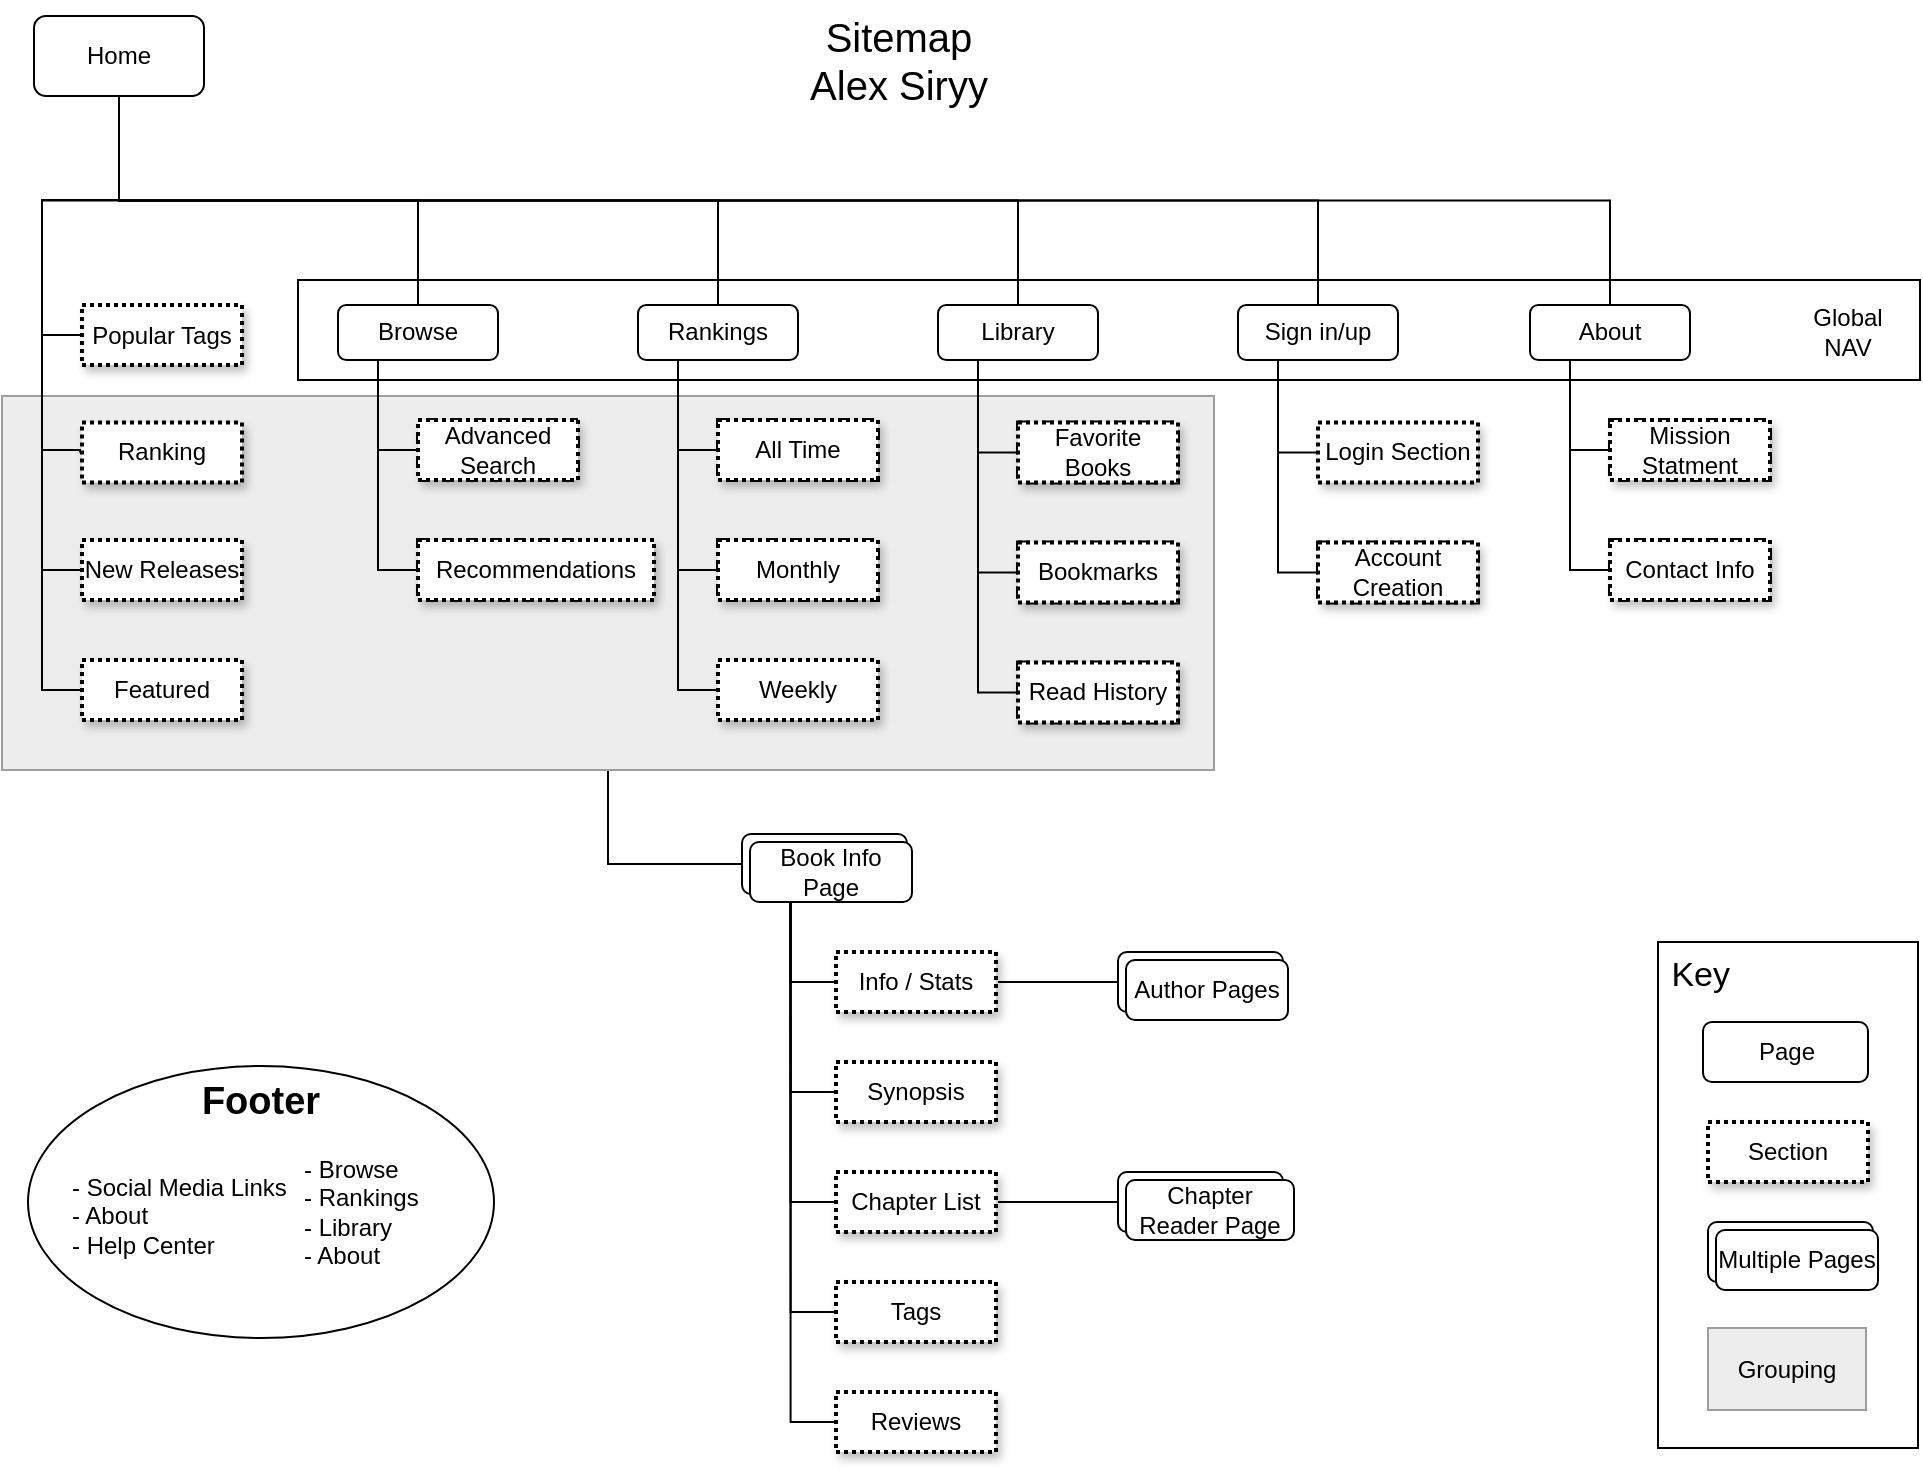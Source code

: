 <mxfile version="14.4.4" type="device"><diagram id="WCcb6gud-8XeJ8IK4ib3" name="Page-1"><mxGraphModel dx="1955" dy="945" grid="0" gridSize="10" guides="1" tooltips="1" connect="1" arrows="1" fold="1" page="1" pageScale="1" pageWidth="850" pageHeight="1100" math="0" shadow="0"><root><mxCell id="0"/><mxCell id="1" parent="0"/><mxCell id="x2M3BNCnsF9kp27fjZBf-50" style="edgeStyle=orthogonalEdgeStyle;rounded=0;orthogonalLoop=1;jettySize=auto;html=1;exitX=0.5;exitY=1;exitDx=0;exitDy=0;entryX=0;entryY=0.5;entryDx=0;entryDy=0;endArrow=none;endFill=0;" edge="1" parent="1" source="x2M3BNCnsF9kp27fjZBf-49" target="x2M3BNCnsF9kp27fjZBf-19"><mxGeometry relative="1" as="geometry"/></mxCell><mxCell id="x2M3BNCnsF9kp27fjZBf-49" value="" style="rounded=0;whiteSpace=wrap;html=1;fillColor=#EDEDED;strokeColor=#9E9E9E;" vertex="1" parent="1"><mxGeometry x="9" y="211" width="606" height="187" as="geometry"/></mxCell><mxCell id="4Jh07aCgzijwWFXgpXDu-1" value="" style="rounded=0;whiteSpace=wrap;html=1;fillColor=none;" parent="1" vertex="1"><mxGeometry x="157" y="153" width="811" height="50" as="geometry"/></mxCell><mxCell id="4Jh07aCgzijwWFXgpXDu-36" style="edgeStyle=orthogonalEdgeStyle;rounded=0;orthogonalLoop=1;jettySize=auto;html=1;exitX=0.25;exitY=1;exitDx=0;exitDy=0;entryX=0;entryY=0.5;entryDx=0;entryDy=0;endArrow=none;endFill=0;" parent="1" source="4Jh07aCgzijwWFXgpXDu-2" target="4Jh07aCgzijwWFXgpXDu-15" edge="1"><mxGeometry relative="1" as="geometry"/></mxCell><mxCell id="4Jh07aCgzijwWFXgpXDu-37" style="edgeStyle=orthogonalEdgeStyle;rounded=0;orthogonalLoop=1;jettySize=auto;html=1;exitX=0.25;exitY=1;exitDx=0;exitDy=0;entryX=0;entryY=0.5;entryDx=0;entryDy=0;endArrow=none;endFill=0;" parent="1" source="4Jh07aCgzijwWFXgpXDu-2" target="4Jh07aCgzijwWFXgpXDu-16" edge="1"><mxGeometry relative="1" as="geometry"/></mxCell><mxCell id="4Jh07aCgzijwWFXgpXDu-2" value="Browse" style="rounded=1;whiteSpace=wrap;html=1;" parent="1" vertex="1"><mxGeometry x="177" y="165.5" width="80" height="27.5" as="geometry"/></mxCell><mxCell id="4Jh07aCgzijwWFXgpXDu-39" style="edgeStyle=orthogonalEdgeStyle;rounded=0;orthogonalLoop=1;jettySize=auto;html=1;exitX=0.25;exitY=1;exitDx=0;exitDy=0;entryX=0;entryY=0.5;entryDx=0;entryDy=0;endArrow=none;endFill=0;" parent="1" source="4Jh07aCgzijwWFXgpXDu-3" target="4Jh07aCgzijwWFXgpXDu-19" edge="1"><mxGeometry relative="1" as="geometry"/></mxCell><mxCell id="4Jh07aCgzijwWFXgpXDu-40" style="edgeStyle=orthogonalEdgeStyle;rounded=0;orthogonalLoop=1;jettySize=auto;html=1;exitX=0.25;exitY=1;exitDx=0;exitDy=0;entryX=0;entryY=0.5;entryDx=0;entryDy=0;endArrow=none;endFill=0;" parent="1" source="4Jh07aCgzijwWFXgpXDu-3" target="4Jh07aCgzijwWFXgpXDu-20" edge="1"><mxGeometry relative="1" as="geometry"/></mxCell><mxCell id="4Jh07aCgzijwWFXgpXDu-3" value="Rankings" style="rounded=1;whiteSpace=wrap;html=1;" parent="1" vertex="1"><mxGeometry x="327" y="165.5" width="80" height="27.5" as="geometry"/></mxCell><mxCell id="4Jh07aCgzijwWFXgpXDu-41" style="edgeStyle=orthogonalEdgeStyle;rounded=0;orthogonalLoop=1;jettySize=auto;html=1;exitX=0.25;exitY=1;exitDx=0;exitDy=0;entryX=0;entryY=0.5;entryDx=0;entryDy=0;endArrow=none;endFill=0;" parent="1" source="4Jh07aCgzijwWFXgpXDu-4" target="4Jh07aCgzijwWFXgpXDu-21" edge="1"><mxGeometry relative="1" as="geometry"/></mxCell><mxCell id="4Jh07aCgzijwWFXgpXDu-42" style="edgeStyle=orthogonalEdgeStyle;rounded=0;orthogonalLoop=1;jettySize=auto;html=1;exitX=0.25;exitY=1;exitDx=0;exitDy=0;entryX=0;entryY=0.5;entryDx=0;entryDy=0;endArrow=none;endFill=0;" parent="1" source="4Jh07aCgzijwWFXgpXDu-4" target="4Jh07aCgzijwWFXgpXDu-22" edge="1"><mxGeometry relative="1" as="geometry"/></mxCell><mxCell id="4Jh07aCgzijwWFXgpXDu-4" value="About" style="rounded=1;whiteSpace=wrap;html=1;" parent="1" vertex="1"><mxGeometry x="773" y="165.5" width="80" height="27.5" as="geometry"/></mxCell><mxCell id="4Jh07aCgzijwWFXgpXDu-43" style="edgeStyle=orthogonalEdgeStyle;rounded=0;orthogonalLoop=1;jettySize=auto;html=1;exitX=0.25;exitY=1;exitDx=0;exitDy=0;entryX=0;entryY=0.5;entryDx=0;entryDy=0;endArrow=none;endFill=0;" parent="1" source="4Jh07aCgzijwWFXgpXDu-5" target="4Jh07aCgzijwWFXgpXDu-23" edge="1"><mxGeometry relative="1" as="geometry"/></mxCell><mxCell id="4Jh07aCgzijwWFXgpXDu-44" style="edgeStyle=orthogonalEdgeStyle;rounded=0;orthogonalLoop=1;jettySize=auto;html=1;exitX=0.25;exitY=1;exitDx=0;exitDy=0;entryX=0;entryY=0.5;entryDx=0;entryDy=0;endArrow=none;endFill=0;" parent="1" source="4Jh07aCgzijwWFXgpXDu-5" target="4Jh07aCgzijwWFXgpXDu-24" edge="1"><mxGeometry relative="1" as="geometry"/></mxCell><mxCell id="4Jh07aCgzijwWFXgpXDu-45" style="edgeStyle=orthogonalEdgeStyle;rounded=0;orthogonalLoop=1;jettySize=auto;html=1;exitX=0.25;exitY=1;exitDx=0;exitDy=0;entryX=0;entryY=0.5;entryDx=0;entryDy=0;endArrow=none;endFill=0;" parent="1" source="4Jh07aCgzijwWFXgpXDu-5" target="4Jh07aCgzijwWFXgpXDu-25" edge="1"><mxGeometry relative="1" as="geometry"/></mxCell><mxCell id="4Jh07aCgzijwWFXgpXDu-5" value="Library" style="rounded=1;whiteSpace=wrap;html=1;" parent="1" vertex="1"><mxGeometry x="477" y="165.5" width="80" height="27.5" as="geometry"/></mxCell><mxCell id="4Jh07aCgzijwWFXgpXDu-47" style="edgeStyle=orthogonalEdgeStyle;rounded=0;orthogonalLoop=1;jettySize=auto;html=1;exitX=0.25;exitY=1;exitDx=0;exitDy=0;entryX=0;entryY=0.5;entryDx=0;entryDy=0;endArrow=none;endFill=0;" parent="1" source="4Jh07aCgzijwWFXgpXDu-6" target="4Jh07aCgzijwWFXgpXDu-27" edge="1"><mxGeometry relative="1" as="geometry"/></mxCell><mxCell id="4Jh07aCgzijwWFXgpXDu-48" style="edgeStyle=orthogonalEdgeStyle;rounded=0;orthogonalLoop=1;jettySize=auto;html=1;exitX=0.25;exitY=1;exitDx=0;exitDy=0;entryX=0;entryY=0.5;entryDx=0;entryDy=0;endArrow=none;endFill=0;" parent="1" source="4Jh07aCgzijwWFXgpXDu-6" target="4Jh07aCgzijwWFXgpXDu-28" edge="1"><mxGeometry relative="1" as="geometry"/></mxCell><mxCell id="4Jh07aCgzijwWFXgpXDu-6" value="Sign in/up" style="rounded=1;whiteSpace=wrap;html=1;" parent="1" vertex="1"><mxGeometry x="627" y="165.5" width="80" height="27.5" as="geometry"/></mxCell><mxCell id="4Jh07aCgzijwWFXgpXDu-9" style="edgeStyle=orthogonalEdgeStyle;rounded=0;orthogonalLoop=1;jettySize=auto;html=1;exitX=0.5;exitY=1;exitDx=0;exitDy=0;entryX=0.5;entryY=0;entryDx=0;entryDy=0;endArrow=none;endFill=0;" parent="1" source="4Jh07aCgzijwWFXgpXDu-8" target="4Jh07aCgzijwWFXgpXDu-2" edge="1"><mxGeometry relative="1" as="geometry"/></mxCell><mxCell id="4Jh07aCgzijwWFXgpXDu-10" style="edgeStyle=orthogonalEdgeStyle;rounded=0;orthogonalLoop=1;jettySize=auto;html=1;exitX=0.5;exitY=1;exitDx=0;exitDy=0;entryX=0.5;entryY=0;entryDx=0;entryDy=0;endArrow=none;endFill=0;" parent="1" source="4Jh07aCgzijwWFXgpXDu-8" target="4Jh07aCgzijwWFXgpXDu-3" edge="1"><mxGeometry relative="1" as="geometry"/></mxCell><mxCell id="4Jh07aCgzijwWFXgpXDu-11" style="edgeStyle=orthogonalEdgeStyle;rounded=0;orthogonalLoop=1;jettySize=auto;html=1;exitX=0.5;exitY=1;exitDx=0;exitDy=0;entryX=0.5;entryY=0;entryDx=0;entryDy=0;endArrow=none;endFill=0;" parent="1" source="4Jh07aCgzijwWFXgpXDu-8" target="4Jh07aCgzijwWFXgpXDu-4" edge="1"><mxGeometry relative="1" as="geometry"/></mxCell><mxCell id="4Jh07aCgzijwWFXgpXDu-12" style="edgeStyle=orthogonalEdgeStyle;rounded=0;orthogonalLoop=1;jettySize=auto;html=1;exitX=0.5;exitY=1;exitDx=0;exitDy=0;endArrow=none;endFill=0;" parent="1" source="4Jh07aCgzijwWFXgpXDu-8" target="4Jh07aCgzijwWFXgpXDu-5" edge="1"><mxGeometry relative="1" as="geometry"/></mxCell><mxCell id="4Jh07aCgzijwWFXgpXDu-13" style="edgeStyle=orthogonalEdgeStyle;rounded=0;orthogonalLoop=1;jettySize=auto;html=1;exitX=0.5;exitY=1;exitDx=0;exitDy=0;entryX=0.5;entryY=0;entryDx=0;entryDy=0;endArrow=none;endFill=0;" parent="1" source="4Jh07aCgzijwWFXgpXDu-8" target="4Jh07aCgzijwWFXgpXDu-6" edge="1"><mxGeometry relative="1" as="geometry"/></mxCell><mxCell id="4Jh07aCgzijwWFXgpXDu-14" style="edgeStyle=orthogonalEdgeStyle;rounded=0;orthogonalLoop=1;jettySize=auto;html=1;exitX=0.5;exitY=1;exitDx=0;exitDy=0;entryX=0;entryY=0.5;entryDx=0;entryDy=0;endArrow=none;endFill=0;" parent="1" source="4Jh07aCgzijwWFXgpXDu-8" target="x2M3BNCnsF9kp27fjZBf-11" edge="1"><mxGeometry relative="1" as="geometry"><Array as="points"><mxPoint x="68" y="113"/><mxPoint x="29" y="113"/><mxPoint x="29" y="238"/></Array></mxGeometry></mxCell><mxCell id="4Jh07aCgzijwWFXgpXDu-8" value="&lt;div&gt;Home&lt;/div&gt;" style="rounded=1;whiteSpace=wrap;html=1;" parent="1" vertex="1"><mxGeometry x="25" y="21" width="85" height="40" as="geometry"/></mxCell><mxCell id="4Jh07aCgzijwWFXgpXDu-15" value="Hydration" style="rounded=0;whiteSpace=wrap;html=1;fillColor=#ffffff;dashed=1;strokeWidth=2;dashPattern=1 2;perimeterSpacing=1;glass=0;sketch=0;shadow=1;" parent="1" vertex="1"><mxGeometry x="217" y="223" width="80" height="30" as="geometry"/></mxCell><mxCell id="4Jh07aCgzijwWFXgpXDu-16" value="Your Gx System" style="rounded=0;whiteSpace=wrap;html=1;fillColor=#ffffff;dashed=1;strokeWidth=2;" parent="1" vertex="1"><mxGeometry x="217" y="283" width="80" height="30" as="geometry"/></mxCell><mxCell id="4Jh07aCgzijwWFXgpXDu-19" value="Gatorade Protein" style="rounded=0;whiteSpace=wrap;html=1;fillColor=#ffffff;dashed=1;strokeWidth=2;" parent="1" vertex="1"><mxGeometry x="367" y="223" width="80" height="30" as="geometry"/></mxCell><mxCell id="4Jh07aCgzijwWFXgpXDu-20" value="G ESSNTL" style="rounded=0;whiteSpace=wrap;html=1;fillColor=#ffffff;dashed=1;strokeWidth=2;" parent="1" vertex="1"><mxGeometry x="367" y="283" width="80" height="30" as="geometry"/></mxCell><mxCell id="4Jh07aCgzijwWFXgpXDu-21" value="Energy" style="rounded=0;whiteSpace=wrap;html=1;fillColor=#ffffff;dashed=1;strokeWidth=2;" parent="1" vertex="1"><mxGeometry x="813" y="223" width="80" height="30" as="geometry"/></mxCell><mxCell id="4Jh07aCgzijwWFXgpXDu-22" value="Endurance Collection" style="rounded=0;whiteSpace=wrap;html=1;fillColor=#ffffff;dashed=1;strokeWidth=2;" parent="1" vertex="1"><mxGeometry x="813" y="283" width="80" height="30" as="geometry"/></mxCell><mxCell id="4Jh07aCgzijwWFXgpXDu-23" value="Gx Bottles" style="rounded=0;whiteSpace=wrap;html=1;fillColor=#ffffff;dashed=1;strokeWidth=2;" parent="1" vertex="1"><mxGeometry x="517" y="224.25" width="80" height="30" as="geometry"/></mxCell><mxCell id="4Jh07aCgzijwWFXgpXDu-24" value="Gx Pods" style="rounded=0;whiteSpace=wrap;html=1;fillColor=#ffffff;dashed=1;strokeWidth=2;" parent="1" vertex="1"><mxGeometry x="517" y="284.25" width="80" height="30" as="geometry"/></mxCell><mxCell id="4Jh07aCgzijwWFXgpXDu-25" value="&lt;div&gt;Gx app&lt;/div&gt;" style="rounded=0;whiteSpace=wrap;html=1;fillColor=#ffffff;dashed=1;strokeWidth=2;" parent="1" vertex="1"><mxGeometry x="517" y="344.25" width="80" height="30" as="geometry"/></mxCell><mxCell id="4Jh07aCgzijwWFXgpXDu-27" value="Login Section" style="rounded=0;whiteSpace=wrap;html=1;fillColor=#ffffff;dashed=1;strokeWidth=2;dashPattern=1 1;shadow=1;" parent="1" vertex="1"><mxGeometry x="667" y="224.25" width="80" height="30" as="geometry"/></mxCell><mxCell id="4Jh07aCgzijwWFXgpXDu-28" value="Coolers and Jugs" style="rounded=0;whiteSpace=wrap;html=1;fillColor=#ffffff;dashed=1;strokeWidth=2;" parent="1" vertex="1"><mxGeometry x="667" y="284.25" width="80" height="30" as="geometry"/></mxCell><mxCell id="4Jh07aCgzijwWFXgpXDu-52" value="Advanced Search" style="rounded=0;whiteSpace=wrap;html=1;fillColor=#ffffff;dashed=1;strokeWidth=2;dashPattern=1 1;perimeterSpacing=1;glass=0;sketch=0;shadow=0;" parent="1" vertex="1"><mxGeometry x="217" y="223" width="80" height="30" as="geometry"/></mxCell><mxCell id="4Jh07aCgzijwWFXgpXDu-53" value="Recommendations" style="rounded=0;whiteSpace=wrap;html=1;fillColor=#ffffff;dashed=1;strokeWidth=2;shadow=1;dashPattern=1 1;" parent="1" vertex="1"><mxGeometry x="217" y="283" width="118" height="30" as="geometry"/></mxCell><mxCell id="4Jh07aCgzijwWFXgpXDu-55" value="Monthly" style="rounded=0;whiteSpace=wrap;html=1;fillColor=#ffffff;dashed=1;strokeWidth=2;shadow=1;dashPattern=1 1;" parent="1" vertex="1"><mxGeometry x="367" y="283" width="80" height="30" as="geometry"/></mxCell><mxCell id="4Jh07aCgzijwWFXgpXDu-56" value="All Time" style="rounded=0;whiteSpace=wrap;html=1;fillColor=#ffffff;dashed=1;strokeWidth=2;shadow=1;dashPattern=1 1;" parent="1" vertex="1"><mxGeometry x="367" y="223" width="80" height="30" as="geometry"/></mxCell><mxCell id="4Jh07aCgzijwWFXgpXDu-57" value="Mission Statment" style="rounded=0;whiteSpace=wrap;html=1;fillColor=#ffffff;dashed=1;strokeWidth=2;shadow=1;dashPattern=1 1;" parent="1" vertex="1"><mxGeometry x="813" y="223" width="80" height="30" as="geometry"/></mxCell><mxCell id="4Jh07aCgzijwWFXgpXDu-58" value="Contact Info" style="rounded=0;whiteSpace=wrap;html=1;fillColor=#ffffff;dashed=1;strokeWidth=2;shadow=1;dashPattern=1 1;" parent="1" vertex="1"><mxGeometry x="813" y="283" width="80" height="30" as="geometry"/></mxCell><mxCell id="4Jh07aCgzijwWFXgpXDu-59" value="Favorite Books" style="rounded=0;whiteSpace=wrap;html=1;fillColor=#ffffff;dashed=1;strokeWidth=2;shadow=1;dashPattern=1 1;" parent="1" vertex="1"><mxGeometry x="517" y="224.25" width="80" height="30" as="geometry"/></mxCell><mxCell id="4Jh07aCgzijwWFXgpXDu-60" value="Bookmarks" style="rounded=0;whiteSpace=wrap;html=1;fillColor=#ffffff;dashed=1;strokeWidth=2;shadow=1;dashPattern=1 1;" parent="1" vertex="1"><mxGeometry x="517" y="284.25" width="80" height="30" as="geometry"/></mxCell><mxCell id="4Jh07aCgzijwWFXgpXDu-61" value="Read History" style="rounded=0;whiteSpace=wrap;html=1;fillColor=#ffffff;dashed=1;strokeWidth=2;shadow=1;dashPattern=1 1;" parent="1" vertex="1"><mxGeometry x="517" y="344.25" width="80" height="30" as="geometry"/></mxCell><mxCell id="4Jh07aCgzijwWFXgpXDu-64" value="Account Creation" style="rounded=0;whiteSpace=wrap;html=1;fillColor=#ffffff;dashed=1;strokeWidth=2;shadow=1;dashPattern=1 1;" parent="1" vertex="1"><mxGeometry x="667" y="284.25" width="80" height="30" as="geometry"/></mxCell><mxCell id="4Jh07aCgzijwWFXgpXDu-67" value="&lt;font style=&quot;font-size: 17px&quot;&gt;&amp;nbsp;Key&lt;/font&gt;" style="rounded=0;whiteSpace=wrap;html=1;shadow=0;glass=0;sketch=0;strokeWidth=1;fillColor=#ffffff;align=left;verticalAlign=top;" parent="1" vertex="1"><mxGeometry x="837" y="484" width="130" height="253" as="geometry"/></mxCell><mxCell id="4Jh07aCgzijwWFXgpXDu-66" value="Page" style="rounded=1;whiteSpace=wrap;html=1;" parent="1" vertex="1"><mxGeometry x="859.5" y="524" width="82.5" height="30" as="geometry"/></mxCell><mxCell id="4Jh07aCgzijwWFXgpXDu-68" value="Section" style="rounded=0;whiteSpace=wrap;html=1;fillColor=#ffffff;dashed=1;strokeWidth=2;dashPattern=1 1;perimeterSpacing=1;glass=0;sketch=0;shadow=1;" parent="1" vertex="1"><mxGeometry x="862" y="574" width="80" height="30" as="geometry"/></mxCell><mxCell id="4Jh07aCgzijwWFXgpXDu-71" value="" style="rounded=1;whiteSpace=wrap;html=1;" parent="1" vertex="1"><mxGeometry x="862" y="624" width="82.5" height="30" as="geometry"/></mxCell><mxCell id="4Jh07aCgzijwWFXgpXDu-72" value="Multiple Pages" style="rounded=1;whiteSpace=wrap;html=1;" parent="1" vertex="1"><mxGeometry x="866" y="628" width="81" height="30" as="geometry"/></mxCell><mxCell id="4Jh07aCgzijwWFXgpXDu-73" value="&lt;div style=&quot;font-size: 19px;&quot;&gt;Footer&lt;/div&gt;" style="ellipse;whiteSpace=wrap;html=1;rounded=0;shadow=0;glass=0;sketch=0;strokeWidth=1;fillColor=#ffffff;align=center;verticalAlign=top;fontStyle=1;fontSize=19;" parent="1" vertex="1"><mxGeometry x="22" y="546" width="233" height="136" as="geometry"/></mxCell><mxCell id="4Jh07aCgzijwWFXgpXDu-74" value="&lt;div&gt;- Social Media Links&lt;/div&gt;&lt;div&gt;- About&lt;/div&gt;&lt;div&gt;- Help Center&lt;br&gt;&lt;/div&gt;" style="text;html=1;strokeColor=none;fillColor=none;align=left;verticalAlign=middle;whiteSpace=wrap;rounded=0;shadow=0;glass=0;sketch=0;" parent="1" vertex="1"><mxGeometry x="42" y="576" width="123" height="90" as="geometry"/></mxCell><mxCell id="4Jh07aCgzijwWFXgpXDu-75" value="&lt;div&gt;- Browse&lt;/div&gt;&lt;div&gt;- Rankings&lt;/div&gt;&lt;div&gt;- Library&lt;/div&gt;&lt;div&gt;- About&lt;br&gt;&lt;/div&gt;" style="text;html=1;strokeColor=none;fillColor=none;align=left;verticalAlign=middle;whiteSpace=wrap;rounded=0;shadow=0;glass=0;sketch=0;" parent="1" vertex="1"><mxGeometry x="158" y="574" width="132" height="90" as="geometry"/></mxCell><mxCell id="4Jh07aCgzijwWFXgpXDu-77" value="&lt;div style=&quot;font-size: 20px&quot;&gt;Sitemap&lt;/div&gt;Alex Siryy" style="text;html=1;strokeColor=none;fillColor=none;align=center;verticalAlign=middle;whiteSpace=wrap;rounded=0;shadow=0;glass=0;sketch=0;fontSize=20;" parent="1" vertex="1"><mxGeometry x="362" y="13" width="191" height="60" as="geometry"/></mxCell><mxCell id="x2M3BNCnsF9kp27fjZBf-2" value="Weekly" style="rounded=0;whiteSpace=wrap;html=1;fillColor=#ffffff;dashed=1;strokeWidth=2;shadow=1;dashPattern=1 1;" vertex="1" parent="1"><mxGeometry x="367" y="343" width="80" height="30" as="geometry"/></mxCell><mxCell id="x2M3BNCnsF9kp27fjZBf-8" style="edgeStyle=orthogonalEdgeStyle;rounded=0;orthogonalLoop=1;jettySize=auto;html=1;exitX=0.25;exitY=1;exitDx=0;exitDy=0;entryX=0;entryY=0.5;entryDx=0;entryDy=0;endArrow=none;endFill=0;" edge="1" parent="1" source="4Jh07aCgzijwWFXgpXDu-3" target="x2M3BNCnsF9kp27fjZBf-2"><mxGeometry relative="1" as="geometry"><mxPoint x="357" y="203" as="sourcePoint"/><mxPoint x="377" y="308" as="targetPoint"/></mxGeometry></mxCell><mxCell id="x2M3BNCnsF9kp27fjZBf-10" value="Global NAV" style="text;html=1;strokeColor=none;fillColor=none;align=center;verticalAlign=middle;whiteSpace=wrap;rounded=0;" vertex="1" parent="1"><mxGeometry x="912" y="169.25" width="40" height="20" as="geometry"/></mxCell><mxCell id="x2M3BNCnsF9kp27fjZBf-11" value="Ranking" style="rounded=0;whiteSpace=wrap;html=1;fillColor=#ffffff;dashed=1;strokeWidth=2;dashPattern=1 1;perimeterSpacing=1;glass=0;sketch=0;shadow=1;" vertex="1" parent="1"><mxGeometry x="49" y="224.25" width="80" height="30" as="geometry"/></mxCell><mxCell id="x2M3BNCnsF9kp27fjZBf-1" value="Popular Tags" style="rounded=0;whiteSpace=wrap;html=1;fillColor=#ffffff;dashed=1;strokeWidth=2;dashPattern=1 1;perimeterSpacing=1;glass=0;sketch=0;shadow=1;" vertex="1" parent="1"><mxGeometry x="49" y="165.5" width="80" height="30" as="geometry"/></mxCell><mxCell id="x2M3BNCnsF9kp27fjZBf-13" style="edgeStyle=orthogonalEdgeStyle;rounded=0;orthogonalLoop=1;jettySize=auto;html=1;exitX=0.5;exitY=1;exitDx=0;exitDy=0;endArrow=none;endFill=0;entryX=0;entryY=0.5;entryDx=0;entryDy=0;" edge="1" parent="1" source="4Jh07aCgzijwWFXgpXDu-8" target="x2M3BNCnsF9kp27fjZBf-1"><mxGeometry relative="1" as="geometry"><mxPoint x="67.5" y="61" as="sourcePoint"/><mxPoint x="-58" y="315" as="targetPoint"/></mxGeometry></mxCell><mxCell id="x2M3BNCnsF9kp27fjZBf-15" value="New Releases" style="rounded=0;whiteSpace=wrap;html=1;fillColor=#ffffff;dashed=1;strokeWidth=2;dashPattern=1 1;perimeterSpacing=1;glass=0;sketch=0;shadow=1;" vertex="1" parent="1"><mxGeometry x="49" y="283" width="80" height="30" as="geometry"/></mxCell><mxCell id="x2M3BNCnsF9kp27fjZBf-16" value="Featured" style="rounded=0;whiteSpace=wrap;html=1;fillColor=#ffffff;dashed=1;strokeWidth=2;dashPattern=1 1;perimeterSpacing=1;glass=0;sketch=0;shadow=1;" vertex="1" parent="1"><mxGeometry x="49" y="343" width="80" height="30" as="geometry"/></mxCell><mxCell id="x2M3BNCnsF9kp27fjZBf-17" style="edgeStyle=orthogonalEdgeStyle;rounded=0;orthogonalLoop=1;jettySize=auto;html=1;exitX=0.5;exitY=1;exitDx=0;exitDy=0;entryX=0;entryY=0.5;entryDx=0;entryDy=0;endArrow=none;endFill=0;" edge="1" parent="1" source="4Jh07aCgzijwWFXgpXDu-8" target="x2M3BNCnsF9kp27fjZBf-15"><mxGeometry relative="1" as="geometry"><mxPoint x="60.5" y="61" as="sourcePoint"/><mxPoint x="41.0" y="239.25" as="targetPoint"/><Array as="points"><mxPoint x="68" y="113"/><mxPoint x="29" y="113"/><mxPoint x="29" y="298"/></Array></mxGeometry></mxCell><mxCell id="x2M3BNCnsF9kp27fjZBf-18" style="edgeStyle=orthogonalEdgeStyle;rounded=0;orthogonalLoop=1;jettySize=auto;html=1;entryX=0;entryY=0.5;entryDx=0;entryDy=0;endArrow=none;endFill=0;exitX=0.5;exitY=1;exitDx=0;exitDy=0;" edge="1" parent="1" source="4Jh07aCgzijwWFXgpXDu-8" target="x2M3BNCnsF9kp27fjZBf-16"><mxGeometry relative="1" as="geometry"><mxPoint x="134" y="80" as="sourcePoint"/><mxPoint x="48.0" y="298" as="targetPoint"/><Array as="points"><mxPoint x="68" y="113"/><mxPoint x="29" y="113"/><mxPoint x="29" y="358"/></Array></mxGeometry></mxCell><mxCell id="x2M3BNCnsF9kp27fjZBf-19" value="" style="rounded=1;whiteSpace=wrap;html=1;" vertex="1" parent="1"><mxGeometry x="379" y="430" width="82.5" height="30" as="geometry"/></mxCell><mxCell id="x2M3BNCnsF9kp27fjZBf-36" style="edgeStyle=orthogonalEdgeStyle;rounded=0;orthogonalLoop=1;jettySize=auto;html=1;exitX=0.25;exitY=1;exitDx=0;exitDy=0;entryX=0;entryY=0.5;entryDx=0;entryDy=0;endArrow=none;endFill=0;" edge="1" parent="1" source="x2M3BNCnsF9kp27fjZBf-20" target="x2M3BNCnsF9kp27fjZBf-21"><mxGeometry relative="1" as="geometry"/></mxCell><mxCell id="x2M3BNCnsF9kp27fjZBf-37" style="edgeStyle=orthogonalEdgeStyle;rounded=0;orthogonalLoop=1;jettySize=auto;html=1;exitX=0.25;exitY=1;exitDx=0;exitDy=0;entryX=0;entryY=0.5;entryDx=0;entryDy=0;endArrow=none;endFill=0;" edge="1" parent="1" source="x2M3BNCnsF9kp27fjZBf-20" target="x2M3BNCnsF9kp27fjZBf-25"><mxGeometry relative="1" as="geometry"/></mxCell><mxCell id="x2M3BNCnsF9kp27fjZBf-38" style="edgeStyle=orthogonalEdgeStyle;rounded=0;orthogonalLoop=1;jettySize=auto;html=1;exitX=0.25;exitY=1;exitDx=0;exitDy=0;entryX=0;entryY=0.5;entryDx=0;entryDy=0;endArrow=none;endFill=0;" edge="1" parent="1" source="x2M3BNCnsF9kp27fjZBf-20" target="x2M3BNCnsF9kp27fjZBf-29"><mxGeometry relative="1" as="geometry"/></mxCell><mxCell id="x2M3BNCnsF9kp27fjZBf-39" style="edgeStyle=orthogonalEdgeStyle;rounded=0;orthogonalLoop=1;jettySize=auto;html=1;exitX=0.25;exitY=1;exitDx=0;exitDy=0;entryX=0;entryY=0.5;entryDx=0;entryDy=0;endArrow=none;endFill=0;" edge="1" parent="1" source="x2M3BNCnsF9kp27fjZBf-20" target="x2M3BNCnsF9kp27fjZBf-26"><mxGeometry relative="1" as="geometry"/></mxCell><mxCell id="x2M3BNCnsF9kp27fjZBf-40" style="edgeStyle=orthogonalEdgeStyle;rounded=0;orthogonalLoop=1;jettySize=auto;html=1;exitX=0.25;exitY=1;exitDx=0;exitDy=0;entryX=0;entryY=0.5;entryDx=0;entryDy=0;endArrow=none;endFill=0;" edge="1" parent="1" source="x2M3BNCnsF9kp27fjZBf-20" target="x2M3BNCnsF9kp27fjZBf-28"><mxGeometry relative="1" as="geometry"/></mxCell><mxCell id="x2M3BNCnsF9kp27fjZBf-20" value="Book Info Page" style="rounded=1;whiteSpace=wrap;html=1;" vertex="1" parent="1"><mxGeometry x="383" y="434" width="81" height="30" as="geometry"/></mxCell><mxCell id="x2M3BNCnsF9kp27fjZBf-56" style="edgeStyle=orthogonalEdgeStyle;rounded=0;orthogonalLoop=1;jettySize=auto;html=1;exitX=1;exitY=0.5;exitDx=0;exitDy=0;entryX=0;entryY=0.5;entryDx=0;entryDy=0;endArrow=none;endFill=0;" edge="1" parent="1" source="x2M3BNCnsF9kp27fjZBf-21" target="x2M3BNCnsF9kp27fjZBf-54"><mxGeometry relative="1" as="geometry"/></mxCell><mxCell id="x2M3BNCnsF9kp27fjZBf-21" value="Info / Stats" style="rounded=0;whiteSpace=wrap;html=1;fillColor=#ffffff;dashed=1;strokeWidth=2;dashPattern=1 1;perimeterSpacing=1;glass=0;sketch=0;shadow=1;" vertex="1" parent="1"><mxGeometry x="426" y="489" width="80" height="30" as="geometry"/></mxCell><mxCell id="x2M3BNCnsF9kp27fjZBf-25" value="Synopsis" style="rounded=0;whiteSpace=wrap;html=1;fillColor=#ffffff;dashed=1;strokeWidth=2;dashPattern=1 1;perimeterSpacing=1;glass=0;sketch=0;shadow=1;" vertex="1" parent="1"><mxGeometry x="426" y="544" width="80" height="30" as="geometry"/></mxCell><mxCell id="x2M3BNCnsF9kp27fjZBf-26" value="Tags" style="rounded=0;whiteSpace=wrap;html=1;fillColor=#ffffff;dashed=1;strokeWidth=2;dashPattern=1 1;perimeterSpacing=1;glass=0;sketch=0;shadow=1;" vertex="1" parent="1"><mxGeometry x="426" y="654" width="80" height="30" as="geometry"/></mxCell><mxCell id="x2M3BNCnsF9kp27fjZBf-28" value="Reviews" style="rounded=0;whiteSpace=wrap;html=1;fillColor=#ffffff;dashed=1;strokeWidth=2;dashPattern=1 1;perimeterSpacing=1;glass=0;sketch=0;shadow=1;" vertex="1" parent="1"><mxGeometry x="426" y="709" width="80" height="30" as="geometry"/></mxCell><mxCell id="x2M3BNCnsF9kp27fjZBf-43" style="edgeStyle=orthogonalEdgeStyle;rounded=0;orthogonalLoop=1;jettySize=auto;html=1;exitX=1;exitY=0.5;exitDx=0;exitDy=0;entryX=0;entryY=0.5;entryDx=0;entryDy=0;endArrow=none;endFill=0;" edge="1" parent="1" source="x2M3BNCnsF9kp27fjZBf-29" target="x2M3BNCnsF9kp27fjZBf-41"><mxGeometry relative="1" as="geometry"/></mxCell><mxCell id="x2M3BNCnsF9kp27fjZBf-29" value="Chapter List" style="rounded=0;whiteSpace=wrap;html=1;fillColor=#ffffff;dashed=1;strokeWidth=2;dashPattern=1 1;perimeterSpacing=1;glass=0;sketch=0;shadow=1;" vertex="1" parent="1"><mxGeometry x="426" y="599" width="80" height="30" as="geometry"/></mxCell><mxCell id="x2M3BNCnsF9kp27fjZBf-41" value="" style="rounded=1;whiteSpace=wrap;html=1;" vertex="1" parent="1"><mxGeometry x="567" y="599" width="82.5" height="30" as="geometry"/></mxCell><mxCell id="x2M3BNCnsF9kp27fjZBf-42" value="Chapter Reader Page" style="rounded=1;whiteSpace=wrap;html=1;" vertex="1" parent="1"><mxGeometry x="571" y="603" width="84" height="30" as="geometry"/></mxCell><mxCell id="x2M3BNCnsF9kp27fjZBf-51" value="Grouping" style="rounded=0;whiteSpace=wrap;html=1;fillColor=#EDEDED;strokeColor=#9E9E9E;" vertex="1" parent="1"><mxGeometry x="862" y="677" width="79" height="41" as="geometry"/></mxCell><mxCell id="x2M3BNCnsF9kp27fjZBf-54" value="" style="rounded=1;whiteSpace=wrap;html=1;" vertex="1" parent="1"><mxGeometry x="567" y="489" width="82.5" height="30" as="geometry"/></mxCell><mxCell id="x2M3BNCnsF9kp27fjZBf-55" value="Author Pages" style="rounded=1;whiteSpace=wrap;html=1;" vertex="1" parent="1"><mxGeometry x="571" y="493" width="81" height="30" as="geometry"/></mxCell></root></mxGraphModel></diagram></mxfile>